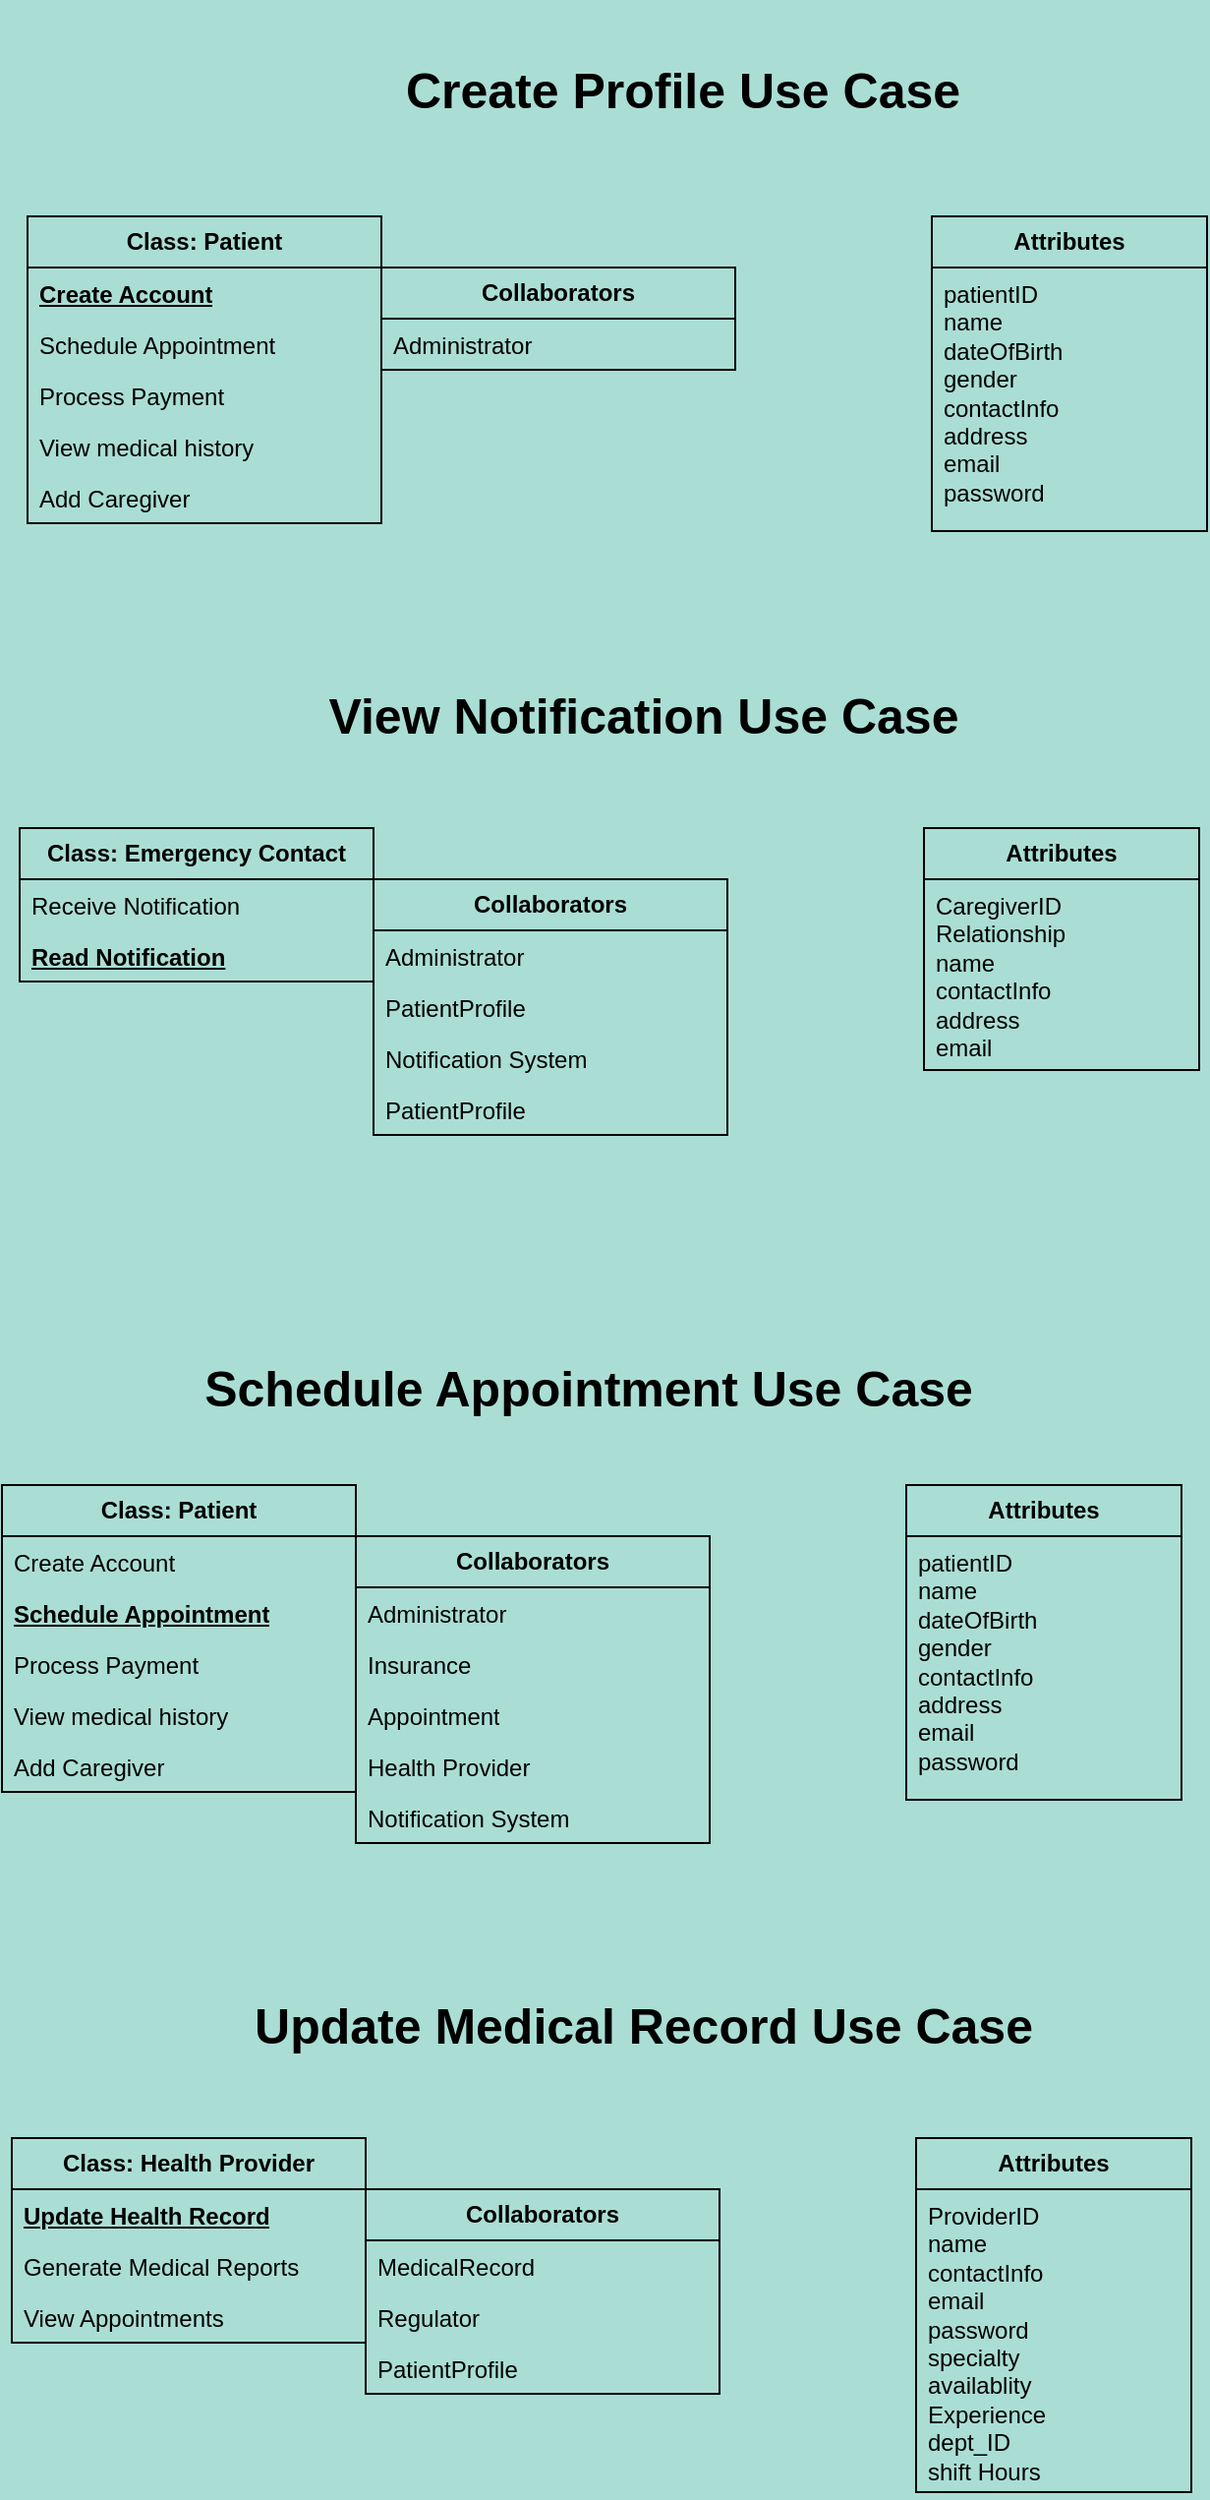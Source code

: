 <mxfile version="25.0.1">
  <diagram name="Page-1" id="yq7_Lye2Ug_mmGQqbUfx">
    <mxGraphModel dx="1050" dy="621" grid="0" gridSize="10" guides="1" tooltips="1" connect="1" arrows="1" fold="1" page="1" pageScale="1" pageWidth="827" pageHeight="1169" background="#AADED5" math="0" shadow="0">
      <root>
        <mxCell id="0" />
        <mxCell id="1" parent="0" />
        <mxCell id="E4Yf_h5cW1aXs-QHjeXd-3" value="&lt;b&gt;Class:&amp;nbsp;Patient&lt;/b&gt;" style="swimlane;fontStyle=0;childLayout=stackLayout;horizontal=1;startSize=26;fillColor=none;horizontalStack=0;resizeParent=1;resizeParentMax=0;resizeLast=0;collapsible=1;marginBottom=0;whiteSpace=wrap;html=1;" vertex="1" parent="1">
          <mxGeometry x="90" y="110" width="180" height="156" as="geometry" />
        </mxCell>
        <mxCell id="E4Yf_h5cW1aXs-QHjeXd-5" value="&lt;u&gt;&lt;b&gt;Create Account&lt;/b&gt;&lt;/u&gt;" style="text;strokeColor=none;fillColor=none;align=left;verticalAlign=top;spacingLeft=4;spacingRight=4;overflow=hidden;rotatable=0;points=[[0,0.5],[1,0.5]];portConstraint=eastwest;whiteSpace=wrap;html=1;" vertex="1" parent="E4Yf_h5cW1aXs-QHjeXd-3">
          <mxGeometry y="26" width="180" height="26" as="geometry" />
        </mxCell>
        <mxCell id="E4Yf_h5cW1aXs-QHjeXd-6" value="Schedule Appointment" style="text;strokeColor=none;fillColor=none;align=left;verticalAlign=top;spacingLeft=4;spacingRight=4;overflow=hidden;rotatable=0;points=[[0,0.5],[1,0.5]];portConstraint=eastwest;whiteSpace=wrap;html=1;" vertex="1" parent="E4Yf_h5cW1aXs-QHjeXd-3">
          <mxGeometry y="52" width="180" height="26" as="geometry" />
        </mxCell>
        <mxCell id="E4Yf_h5cW1aXs-QHjeXd-9" value="Process Payment" style="text;strokeColor=none;fillColor=none;align=left;verticalAlign=top;spacingLeft=4;spacingRight=4;overflow=hidden;rotatable=0;points=[[0,0.5],[1,0.5]];portConstraint=eastwest;whiteSpace=wrap;html=1;" vertex="1" parent="E4Yf_h5cW1aXs-QHjeXd-3">
          <mxGeometry y="78" width="180" height="26" as="geometry" />
        </mxCell>
        <mxCell id="E4Yf_h5cW1aXs-QHjeXd-10" value="View medical history" style="text;strokeColor=none;fillColor=none;align=left;verticalAlign=top;spacingLeft=4;spacingRight=4;overflow=hidden;rotatable=0;points=[[0,0.5],[1,0.5]];portConstraint=eastwest;whiteSpace=wrap;html=1;" vertex="1" parent="E4Yf_h5cW1aXs-QHjeXd-3">
          <mxGeometry y="104" width="180" height="26" as="geometry" />
        </mxCell>
        <mxCell id="E4Yf_h5cW1aXs-QHjeXd-11" value="Add Caregiver" style="text;strokeColor=none;fillColor=none;align=left;verticalAlign=top;spacingLeft=4;spacingRight=4;overflow=hidden;rotatable=0;points=[[0,0.5],[1,0.5]];portConstraint=eastwest;whiteSpace=wrap;html=1;" vertex="1" parent="E4Yf_h5cW1aXs-QHjeXd-3">
          <mxGeometry y="130" width="180" height="26" as="geometry" />
        </mxCell>
        <mxCell id="E4Yf_h5cW1aXs-QHjeXd-7" value="&lt;font style=&quot;font-size: 25px;&quot;&gt;Create Profile Use Case&lt;/font&gt;" style="text;align=center;fontStyle=1;verticalAlign=middle;spacingLeft=3;spacingRight=3;strokeColor=none;rotatable=0;points=[[0,0.5],[1,0.5]];portConstraint=eastwest;html=1;" vertex="1" parent="1">
          <mxGeometry x="280" width="286" height="90" as="geometry" />
        </mxCell>
        <mxCell id="E4Yf_h5cW1aXs-QHjeXd-12" value="&lt;b&gt;Collaborators&lt;/b&gt;" style="swimlane;fontStyle=0;childLayout=stackLayout;horizontal=1;startSize=26;fillColor=none;horizontalStack=0;resizeParent=1;resizeParentMax=0;resizeLast=0;collapsible=1;marginBottom=0;whiteSpace=wrap;html=1;" vertex="1" parent="1">
          <mxGeometry x="270" y="136" width="180" height="52" as="geometry" />
        </mxCell>
        <mxCell id="E4Yf_h5cW1aXs-QHjeXd-13" value="Administrator" style="text;strokeColor=none;fillColor=none;align=left;verticalAlign=top;spacingLeft=4;spacingRight=4;overflow=hidden;rotatable=0;points=[[0,0.5],[1,0.5]];portConstraint=eastwest;whiteSpace=wrap;html=1;" vertex="1" parent="E4Yf_h5cW1aXs-QHjeXd-12">
          <mxGeometry y="26" width="180" height="26" as="geometry" />
        </mxCell>
        <mxCell id="E4Yf_h5cW1aXs-QHjeXd-16" value="&lt;b&gt;Attributes&lt;/b&gt;" style="swimlane;fontStyle=0;childLayout=stackLayout;horizontal=1;startSize=26;fillColor=none;horizontalStack=0;resizeParent=1;resizeParentMax=0;resizeLast=0;collapsible=1;marginBottom=0;whiteSpace=wrap;html=1;" vertex="1" parent="1">
          <mxGeometry x="550" y="110" width="140" height="160" as="geometry" />
        </mxCell>
        <mxCell id="E4Yf_h5cW1aXs-QHjeXd-18" value="&lt;div&gt;patientID&lt;/div&gt;&lt;div&gt;name&lt;/div&gt;&lt;div&gt;dateOfBirth&lt;/div&gt;&lt;div&gt;gender&lt;/div&gt;&lt;div&gt;contactInfo&lt;/div&gt;&lt;div&gt;address&lt;/div&gt;&lt;div&gt;email&lt;/div&gt;&lt;div&gt;password&lt;/div&gt;" style="text;strokeColor=none;fillColor=none;align=left;verticalAlign=top;spacingLeft=4;spacingRight=4;overflow=hidden;rotatable=0;points=[[0,0.5],[1,0.5]];portConstraint=eastwest;whiteSpace=wrap;html=1;" vertex="1" parent="E4Yf_h5cW1aXs-QHjeXd-16">
          <mxGeometry y="26" width="140" height="134" as="geometry" />
        </mxCell>
        <mxCell id="E4Yf_h5cW1aXs-QHjeXd-20" value="&lt;b&gt;Class: Emergency Contact&lt;/b&gt;" style="swimlane;fontStyle=0;childLayout=stackLayout;horizontal=1;startSize=26;fillColor=none;horizontalStack=0;resizeParent=1;resizeParentMax=0;resizeLast=0;collapsible=1;marginBottom=0;whiteSpace=wrap;html=1;" vertex="1" parent="1">
          <mxGeometry x="86" y="421" width="180" height="78" as="geometry" />
        </mxCell>
        <mxCell id="E4Yf_h5cW1aXs-QHjeXd-21" value="Receive Notification" style="text;strokeColor=none;fillColor=none;align=left;verticalAlign=top;spacingLeft=4;spacingRight=4;overflow=hidden;rotatable=0;points=[[0,0.5],[1,0.5]];portConstraint=eastwest;whiteSpace=wrap;html=1;" vertex="1" parent="E4Yf_h5cW1aXs-QHjeXd-20">
          <mxGeometry y="26" width="180" height="26" as="geometry" />
        </mxCell>
        <mxCell id="E4Yf_h5cW1aXs-QHjeXd-22" value="&lt;div style=&quot;direction: rtl;&quot;&gt;&lt;span style=&quot;background-color: initial;&quot;&gt;&lt;b&gt;&lt;u&gt;Read Notification&lt;/u&gt;&lt;/b&gt;&lt;/span&gt;&lt;/div&gt;" style="text;strokeColor=none;fillColor=none;align=left;verticalAlign=top;spacingLeft=4;spacingRight=4;overflow=hidden;rotatable=0;points=[[0,0.5],[1,0.5]];portConstraint=eastwest;whiteSpace=wrap;html=1;" vertex="1" parent="E4Yf_h5cW1aXs-QHjeXd-20">
          <mxGeometry y="52" width="180" height="26" as="geometry" />
        </mxCell>
        <mxCell id="E4Yf_h5cW1aXs-QHjeXd-26" value="&lt;font style=&quot;font-size: 25px;&quot;&gt;Schedule Appointment Use Case&lt;/font&gt;" style="text;align=center;fontStyle=1;verticalAlign=middle;spacingLeft=3;spacingRight=3;strokeColor=none;rotatable=0;points=[[0,0.5],[1,0.5]];portConstraint=eastwest;html=1;" vertex="1" parent="1">
          <mxGeometry x="163" y="667" width="424" height="76" as="geometry" />
        </mxCell>
        <mxCell id="E4Yf_h5cW1aXs-QHjeXd-27" value="&lt;b&gt;Collaborators&lt;/b&gt;" style="swimlane;fontStyle=0;childLayout=stackLayout;horizontal=1;startSize=26;fillColor=none;horizontalStack=0;resizeParent=1;resizeParentMax=0;resizeLast=0;collapsible=1;marginBottom=0;whiteSpace=wrap;html=1;" vertex="1" parent="1">
          <mxGeometry x="266" y="447" width="180" height="130" as="geometry" />
        </mxCell>
        <mxCell id="E4Yf_h5cW1aXs-QHjeXd-28" value="Administrator" style="text;strokeColor=none;fillColor=none;align=left;verticalAlign=top;spacingLeft=4;spacingRight=4;overflow=hidden;rotatable=0;points=[[0,0.5],[1,0.5]];portConstraint=eastwest;whiteSpace=wrap;html=1;" vertex="1" parent="E4Yf_h5cW1aXs-QHjeXd-27">
          <mxGeometry y="26" width="180" height="26" as="geometry" />
        </mxCell>
        <mxCell id="E4Yf_h5cW1aXs-QHjeXd-60" value="PatientProfile" style="text;strokeColor=none;fillColor=none;align=left;verticalAlign=top;spacingLeft=4;spacingRight=4;overflow=hidden;rotatable=0;points=[[0,0.5],[1,0.5]];portConstraint=eastwest;whiteSpace=wrap;html=1;" vertex="1" parent="E4Yf_h5cW1aXs-QHjeXd-27">
          <mxGeometry y="52" width="180" height="26" as="geometry" />
        </mxCell>
        <mxCell id="E4Yf_h5cW1aXs-QHjeXd-53" value="Notification System" style="text;strokeColor=none;fillColor=none;align=left;verticalAlign=top;spacingLeft=4;spacingRight=4;overflow=hidden;rotatable=0;points=[[0,0.5],[1,0.5]];portConstraint=eastwest;whiteSpace=wrap;html=1;" vertex="1" parent="E4Yf_h5cW1aXs-QHjeXd-27">
          <mxGeometry y="78" width="180" height="26" as="geometry" />
        </mxCell>
        <mxCell id="E4Yf_h5cW1aXs-QHjeXd-61" value="PatientProfile" style="text;strokeColor=none;fillColor=none;align=left;verticalAlign=top;spacingLeft=4;spacingRight=4;overflow=hidden;rotatable=0;points=[[0,0.5],[1,0.5]];portConstraint=eastwest;whiteSpace=wrap;html=1;" vertex="1" parent="E4Yf_h5cW1aXs-QHjeXd-27">
          <mxGeometry y="104" width="180" height="26" as="geometry" />
        </mxCell>
        <mxCell id="E4Yf_h5cW1aXs-QHjeXd-29" value="&lt;b&gt;Attributes&lt;/b&gt;" style="swimlane;fontStyle=0;childLayout=stackLayout;horizontal=1;startSize=26;fillColor=none;horizontalStack=0;resizeParent=1;resizeParentMax=0;resizeLast=0;collapsible=1;marginBottom=0;whiteSpace=wrap;html=1;" vertex="1" parent="1">
          <mxGeometry x="546" y="421" width="140" height="123" as="geometry" />
        </mxCell>
        <mxCell id="E4Yf_h5cW1aXs-QHjeXd-30" value="&lt;div&gt;CaregiverID&lt;/div&gt;&lt;div&gt;Relationship&lt;/div&gt;&lt;div&gt;name&lt;/div&gt;&lt;div&gt;contactInfo&lt;/div&gt;&lt;div&gt;address&lt;/div&gt;&lt;div&gt;email&lt;/div&gt;" style="text;strokeColor=none;fillColor=none;align=left;verticalAlign=top;spacingLeft=4;spacingRight=4;overflow=hidden;rotatable=0;points=[[0,0.5],[1,0.5]];portConstraint=eastwest;whiteSpace=wrap;html=1;" vertex="1" parent="E4Yf_h5cW1aXs-QHjeXd-29">
          <mxGeometry y="26" width="140" height="97" as="geometry" />
        </mxCell>
        <mxCell id="E4Yf_h5cW1aXs-QHjeXd-31" value="&lt;b&gt;Class:&amp;nbsp;Patient&lt;/b&gt;" style="swimlane;fontStyle=0;childLayout=stackLayout;horizontal=1;startSize=26;fillColor=none;horizontalStack=0;resizeParent=1;resizeParentMax=0;resizeLast=0;collapsible=1;marginBottom=0;whiteSpace=wrap;html=1;" vertex="1" parent="1">
          <mxGeometry x="77" y="755" width="180" height="156" as="geometry" />
        </mxCell>
        <mxCell id="E4Yf_h5cW1aXs-QHjeXd-32" value="Create Account" style="text;strokeColor=none;fillColor=none;align=left;verticalAlign=top;spacingLeft=4;spacingRight=4;overflow=hidden;rotatable=0;points=[[0,0.5],[1,0.5]];portConstraint=eastwest;whiteSpace=wrap;html=1;" vertex="1" parent="E4Yf_h5cW1aXs-QHjeXd-31">
          <mxGeometry y="26" width="180" height="26" as="geometry" />
        </mxCell>
        <mxCell id="E4Yf_h5cW1aXs-QHjeXd-33" value="&lt;b&gt;&lt;u&gt;Schedule Appointment&lt;/u&gt;&lt;/b&gt;" style="text;strokeColor=none;fillColor=none;align=left;verticalAlign=top;spacingLeft=4;spacingRight=4;overflow=hidden;rotatable=0;points=[[0,0.5],[1,0.5]];portConstraint=eastwest;whiteSpace=wrap;html=1;" vertex="1" parent="E4Yf_h5cW1aXs-QHjeXd-31">
          <mxGeometry y="52" width="180" height="26" as="geometry" />
        </mxCell>
        <mxCell id="E4Yf_h5cW1aXs-QHjeXd-34" value="Process Payment" style="text;strokeColor=none;fillColor=none;align=left;verticalAlign=top;spacingLeft=4;spacingRight=4;overflow=hidden;rotatable=0;points=[[0,0.5],[1,0.5]];portConstraint=eastwest;whiteSpace=wrap;html=1;" vertex="1" parent="E4Yf_h5cW1aXs-QHjeXd-31">
          <mxGeometry y="78" width="180" height="26" as="geometry" />
        </mxCell>
        <mxCell id="E4Yf_h5cW1aXs-QHjeXd-35" value="View medical history" style="text;strokeColor=none;fillColor=none;align=left;verticalAlign=top;spacingLeft=4;spacingRight=4;overflow=hidden;rotatable=0;points=[[0,0.5],[1,0.5]];portConstraint=eastwest;whiteSpace=wrap;html=1;" vertex="1" parent="E4Yf_h5cW1aXs-QHjeXd-31">
          <mxGeometry y="104" width="180" height="26" as="geometry" />
        </mxCell>
        <mxCell id="E4Yf_h5cW1aXs-QHjeXd-36" value="Add Caregiver" style="text;strokeColor=none;fillColor=none;align=left;verticalAlign=top;spacingLeft=4;spacingRight=4;overflow=hidden;rotatable=0;points=[[0,0.5],[1,0.5]];portConstraint=eastwest;whiteSpace=wrap;html=1;" vertex="1" parent="E4Yf_h5cW1aXs-QHjeXd-31">
          <mxGeometry y="130" width="180" height="26" as="geometry" />
        </mxCell>
        <mxCell id="E4Yf_h5cW1aXs-QHjeXd-37" value="&lt;font style=&quot;font-size: 25px;&quot;&gt;View Notification Use Case&lt;/font&gt;" style="text;align=center;fontStyle=1;verticalAlign=middle;spacingLeft=3;spacingRight=3;strokeColor=none;rotatable=0;points=[[0,0.5],[1,0.5]];portConstraint=eastwest;html=1;" vertex="1" parent="1">
          <mxGeometry x="209" y="316" width="388" height="94" as="geometry" />
        </mxCell>
        <mxCell id="E4Yf_h5cW1aXs-QHjeXd-38" value="&lt;b&gt;Collaborators&lt;/b&gt;" style="swimlane;fontStyle=0;childLayout=stackLayout;horizontal=1;startSize=26;fillColor=none;horizontalStack=0;resizeParent=1;resizeParentMax=0;resizeLast=0;collapsible=1;marginBottom=0;whiteSpace=wrap;html=1;" vertex="1" parent="1">
          <mxGeometry x="257" y="781" width="180" height="156" as="geometry" />
        </mxCell>
        <mxCell id="E4Yf_h5cW1aXs-QHjeXd-39" value="Administrator" style="text;strokeColor=none;fillColor=none;align=left;verticalAlign=top;spacingLeft=4;spacingRight=4;overflow=hidden;rotatable=0;points=[[0,0.5],[1,0.5]];portConstraint=eastwest;whiteSpace=wrap;html=1;" vertex="1" parent="E4Yf_h5cW1aXs-QHjeXd-38">
          <mxGeometry y="26" width="180" height="26" as="geometry" />
        </mxCell>
        <mxCell id="E4Yf_h5cW1aXs-QHjeXd-56" value="Insurance" style="text;strokeColor=none;fillColor=none;align=left;verticalAlign=top;spacingLeft=4;spacingRight=4;overflow=hidden;rotatable=0;points=[[0,0.5],[1,0.5]];portConstraint=eastwest;whiteSpace=wrap;html=1;" vertex="1" parent="E4Yf_h5cW1aXs-QHjeXd-38">
          <mxGeometry y="52" width="180" height="26" as="geometry" />
        </mxCell>
        <mxCell id="E4Yf_h5cW1aXs-QHjeXd-55" value="Appointment" style="text;strokeColor=none;fillColor=none;align=left;verticalAlign=top;spacingLeft=4;spacingRight=4;overflow=hidden;rotatable=0;points=[[0,0.5],[1,0.5]];portConstraint=eastwest;whiteSpace=wrap;html=1;" vertex="1" parent="E4Yf_h5cW1aXs-QHjeXd-38">
          <mxGeometry y="78" width="180" height="26" as="geometry" />
        </mxCell>
        <mxCell id="E4Yf_h5cW1aXs-QHjeXd-58" value="Health Provider" style="text;strokeColor=none;fillColor=none;align=left;verticalAlign=top;spacingLeft=4;spacingRight=4;overflow=hidden;rotatable=0;points=[[0,0.5],[1,0.5]];portConstraint=eastwest;whiteSpace=wrap;html=1;" vertex="1" parent="E4Yf_h5cW1aXs-QHjeXd-38">
          <mxGeometry y="104" width="180" height="26" as="geometry" />
        </mxCell>
        <mxCell id="E4Yf_h5cW1aXs-QHjeXd-59" value="Notification System" style="text;strokeColor=none;fillColor=none;align=left;verticalAlign=top;spacingLeft=4;spacingRight=4;overflow=hidden;rotatable=0;points=[[0,0.5],[1,0.5]];portConstraint=eastwest;whiteSpace=wrap;html=1;" vertex="1" parent="E4Yf_h5cW1aXs-QHjeXd-38">
          <mxGeometry y="130" width="180" height="26" as="geometry" />
        </mxCell>
        <mxCell id="E4Yf_h5cW1aXs-QHjeXd-40" value="&lt;b&gt;Attributes&lt;/b&gt;" style="swimlane;fontStyle=0;childLayout=stackLayout;horizontal=1;startSize=26;fillColor=none;horizontalStack=0;resizeParent=1;resizeParentMax=0;resizeLast=0;collapsible=1;marginBottom=0;whiteSpace=wrap;html=1;" vertex="1" parent="1">
          <mxGeometry x="537" y="755" width="140" height="160" as="geometry" />
        </mxCell>
        <mxCell id="E4Yf_h5cW1aXs-QHjeXd-41" value="&lt;div&gt;patientID&lt;/div&gt;&lt;div&gt;name&lt;/div&gt;&lt;div&gt;dateOfBirth&lt;/div&gt;&lt;div&gt;gender&lt;/div&gt;&lt;div&gt;contactInfo&lt;/div&gt;&lt;div&gt;address&lt;/div&gt;&lt;div&gt;email&lt;/div&gt;&lt;div&gt;password&lt;/div&gt;" style="text;strokeColor=none;fillColor=none;align=left;verticalAlign=top;spacingLeft=4;spacingRight=4;overflow=hidden;rotatable=0;points=[[0,0.5],[1,0.5]];portConstraint=eastwest;whiteSpace=wrap;html=1;" vertex="1" parent="E4Yf_h5cW1aXs-QHjeXd-40">
          <mxGeometry y="26" width="140" height="134" as="geometry" />
        </mxCell>
        <mxCell id="E4Yf_h5cW1aXs-QHjeXd-42" value="&lt;b&gt;Class:&amp;nbsp;Health Provider&lt;/b&gt;" style="swimlane;fontStyle=0;childLayout=stackLayout;horizontal=1;startSize=26;fillColor=none;horizontalStack=0;resizeParent=1;resizeParentMax=0;resizeLast=0;collapsible=1;marginBottom=0;whiteSpace=wrap;html=1;" vertex="1" parent="1">
          <mxGeometry x="82" y="1087" width="180" height="104" as="geometry" />
        </mxCell>
        <mxCell id="E4Yf_h5cW1aXs-QHjeXd-43" value="&lt;u&gt;&lt;b&gt;Update Health Record&lt;/b&gt;&lt;/u&gt;" style="text;strokeColor=none;fillColor=none;align=left;verticalAlign=top;spacingLeft=4;spacingRight=4;overflow=hidden;rotatable=0;points=[[0,0.5],[1,0.5]];portConstraint=eastwest;whiteSpace=wrap;html=1;" vertex="1" parent="E4Yf_h5cW1aXs-QHjeXd-42">
          <mxGeometry y="26" width="180" height="26" as="geometry" />
        </mxCell>
        <mxCell id="E4Yf_h5cW1aXs-QHjeXd-44" value="Generate Medical Reports" style="text;strokeColor=none;fillColor=none;align=left;verticalAlign=top;spacingLeft=4;spacingRight=4;overflow=hidden;rotatable=0;points=[[0,0.5],[1,0.5]];portConstraint=eastwest;whiteSpace=wrap;html=1;" vertex="1" parent="E4Yf_h5cW1aXs-QHjeXd-42">
          <mxGeometry y="52" width="180" height="26" as="geometry" />
        </mxCell>
        <mxCell id="E4Yf_h5cW1aXs-QHjeXd-46" value="View Appointments" style="text;strokeColor=none;fillColor=none;align=left;verticalAlign=top;spacingLeft=4;spacingRight=4;overflow=hidden;rotatable=0;points=[[0,0.5],[1,0.5]];portConstraint=eastwest;whiteSpace=wrap;html=1;" vertex="1" parent="E4Yf_h5cW1aXs-QHjeXd-42">
          <mxGeometry y="78" width="180" height="26" as="geometry" />
        </mxCell>
        <mxCell id="E4Yf_h5cW1aXs-QHjeXd-48" value="&lt;font style=&quot;font-size: 25px;&quot;&gt;Update Medical Record Use Case&lt;/font&gt;" style="text;align=center;fontStyle=1;verticalAlign=middle;spacingLeft=3;spacingRight=3;strokeColor=none;rotatable=0;points=[[0,0.5],[1,0.5]];portConstraint=eastwest;html=1;" vertex="1" parent="1">
          <mxGeometry x="157" y="977" width="492" height="104" as="geometry" />
        </mxCell>
        <mxCell id="E4Yf_h5cW1aXs-QHjeXd-49" value="&lt;b&gt;Collaborators&lt;/b&gt;" style="swimlane;fontStyle=0;childLayout=stackLayout;horizontal=1;startSize=26;fillColor=none;horizontalStack=0;resizeParent=1;resizeParentMax=0;resizeLast=0;collapsible=1;marginBottom=0;whiteSpace=wrap;html=1;" vertex="1" parent="1">
          <mxGeometry x="262" y="1113" width="180" height="104" as="geometry" />
        </mxCell>
        <mxCell id="E4Yf_h5cW1aXs-QHjeXd-62" value="MedicalRecord&lt;span style=&quot;color: rgba(0, 0, 0, 0); font-family: monospace; font-size: 0px; text-wrap: nowrap;&quot;&gt;%3CmxGraphModel%3E%3Croot%3E%3CmxCell%20id%3D%220%22%2F%3E%3CmxCell%20id%3D%221%22%20parent%3D%220%22%2F%3E%3CmxCell%20id%3D%222%22%20value%3D%22Health%20Provider%22%20style%3D%22text%3BstrokeColor%3Dnone%3BfillColor%3Dnone%3Balign%3Dleft%3BverticalAlign%3Dtop%3BspacingLeft%3D4%3BspacingRight%3D4%3Boverflow%3Dhidden%3Brotatable%3D0%3Bpoints%3D%5B%5B0%2C0.5%5D%2C%5B1%2C0.5%5D%5D%3BportConstraint%3Deastwest%3BwhiteSpace%3Dwrap%3Bhtml%3D1%3B%22%20vertex%3D%221%22%20parent%3D%221%22%3E%3CmxGeometry%20x%3D%22257%22%20y%3D%22885%22%20width%3D%22180%22%20height%3D%2226%22%20as%3D%22geometry%22%2F%3E%3C%2FmxCell%3E%3C%2Froot%3E%3C%2FmxGraphModel%3E&lt;/span&gt;" style="text;strokeColor=none;fillColor=none;align=left;verticalAlign=top;spacingLeft=4;spacingRight=4;overflow=hidden;rotatable=0;points=[[0,0.5],[1,0.5]];portConstraint=eastwest;whiteSpace=wrap;html=1;" vertex="1" parent="E4Yf_h5cW1aXs-QHjeXd-49">
          <mxGeometry y="26" width="180" height="26" as="geometry" />
        </mxCell>
        <mxCell id="E4Yf_h5cW1aXs-QHjeXd-63" value="&lt;code&gt;&lt;font face=&quot;Helvetica&quot;&gt;Regulator&lt;/font&gt;&lt;/code&gt;" style="text;strokeColor=none;fillColor=none;align=left;verticalAlign=top;spacingLeft=4;spacingRight=4;overflow=hidden;rotatable=0;points=[[0,0.5],[1,0.5]];portConstraint=eastwest;whiteSpace=wrap;html=1;" vertex="1" parent="E4Yf_h5cW1aXs-QHjeXd-49">
          <mxGeometry y="52" width="180" height="26" as="geometry" />
        </mxCell>
        <mxCell id="E4Yf_h5cW1aXs-QHjeXd-64" value="&lt;code&gt;&lt;font face=&quot;Helvetica&quot;&gt;PatientProfile&lt;/font&gt;&lt;/code&gt;" style="text;strokeColor=none;fillColor=none;align=left;verticalAlign=top;spacingLeft=4;spacingRight=4;overflow=hidden;rotatable=0;points=[[0,0.5],[1,0.5]];portConstraint=eastwest;whiteSpace=wrap;html=1;" vertex="1" parent="E4Yf_h5cW1aXs-QHjeXd-49">
          <mxGeometry y="78" width="180" height="26" as="geometry" />
        </mxCell>
        <mxCell id="E4Yf_h5cW1aXs-QHjeXd-51" value="&lt;b&gt;Attributes&lt;/b&gt;" style="swimlane;fontStyle=0;childLayout=stackLayout;horizontal=1;startSize=26;fillColor=none;horizontalStack=0;resizeParent=1;resizeParentMax=0;resizeLast=0;collapsible=1;marginBottom=0;whiteSpace=wrap;html=1;" vertex="1" parent="1">
          <mxGeometry x="542" y="1087" width="140" height="180" as="geometry" />
        </mxCell>
        <mxCell id="E4Yf_h5cW1aXs-QHjeXd-52" value="&lt;div&gt;ProviderID&lt;/div&gt;&lt;div&gt;name&lt;/div&gt;&lt;div&gt;contactInfo&lt;/div&gt;&lt;div&gt;email&lt;/div&gt;&lt;div&gt;password&lt;/div&gt;&lt;div&gt;specialty&lt;br&gt;&lt;/div&gt;&lt;div&gt;availablity&lt;br&gt;&lt;/div&gt;&lt;div&gt;Experience&lt;/div&gt;&lt;div&gt;dept_ID&lt;/div&gt;&lt;div&gt;shift Hours&lt;/div&gt;" style="text;strokeColor=none;fillColor=none;align=left;verticalAlign=top;spacingLeft=4;spacingRight=4;overflow=hidden;rotatable=0;points=[[0,0.5],[1,0.5]];portConstraint=eastwest;whiteSpace=wrap;html=1;" vertex="1" parent="E4Yf_h5cW1aXs-QHjeXd-51">
          <mxGeometry y="26" width="140" height="154" as="geometry" />
        </mxCell>
      </root>
    </mxGraphModel>
  </diagram>
</mxfile>
